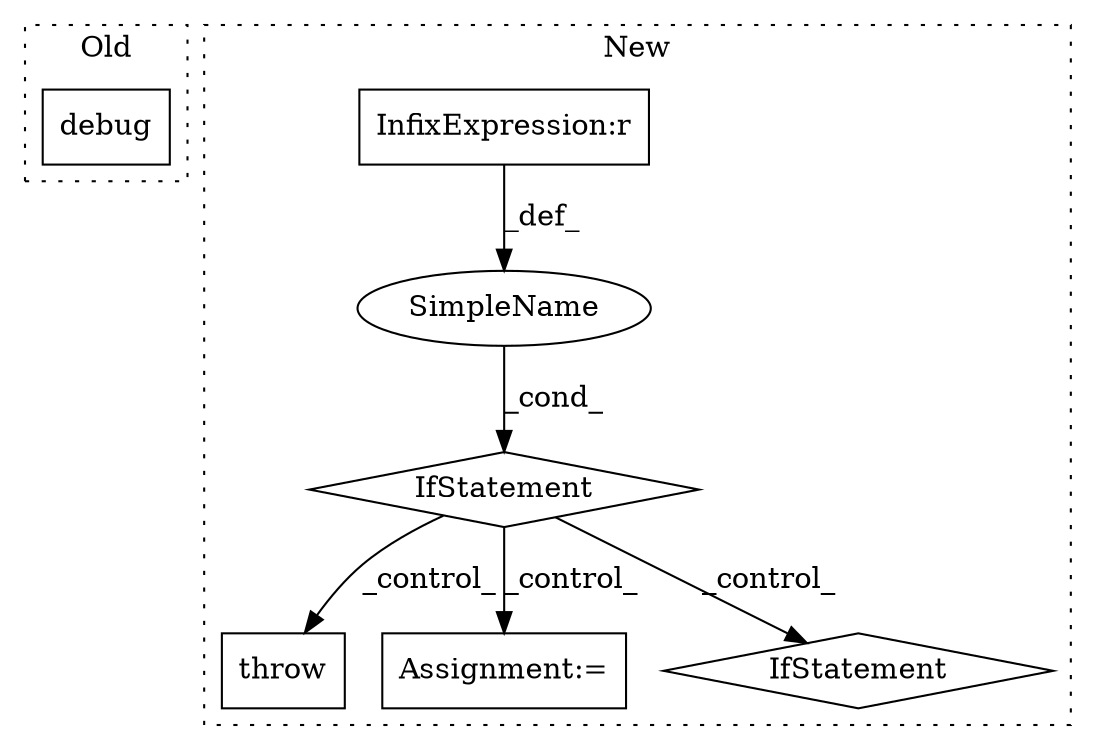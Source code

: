 digraph G {
subgraph cluster0 {
1 [label="debug" a="32" s="6133,6191" l="6,1" shape="box"];
label = "Old";
style="dotted";
}
subgraph cluster1 {
2 [label="throw" a="53" s="4994" l="6" shape="box"];
3 [label="IfStatement" a="25" s="4581,4636" l="4,2" shape="diamond"];
4 [label="SimpleName" a="42" s="" l="" shape="ellipse"];
5 [label="InfixExpression:r" a="27" s="4606" l="4" shape="box"];
6 [label="Assignment:=" a="7" s="4981" l="1" shape="box"];
7 [label="IfStatement" a="25" s="5033,5063" l="4,2" shape="diamond"];
label = "New";
style="dotted";
}
3 -> 6 [label="_control_"];
3 -> 2 [label="_control_"];
3 -> 7 [label="_control_"];
4 -> 3 [label="_cond_"];
5 -> 4 [label="_def_"];
}